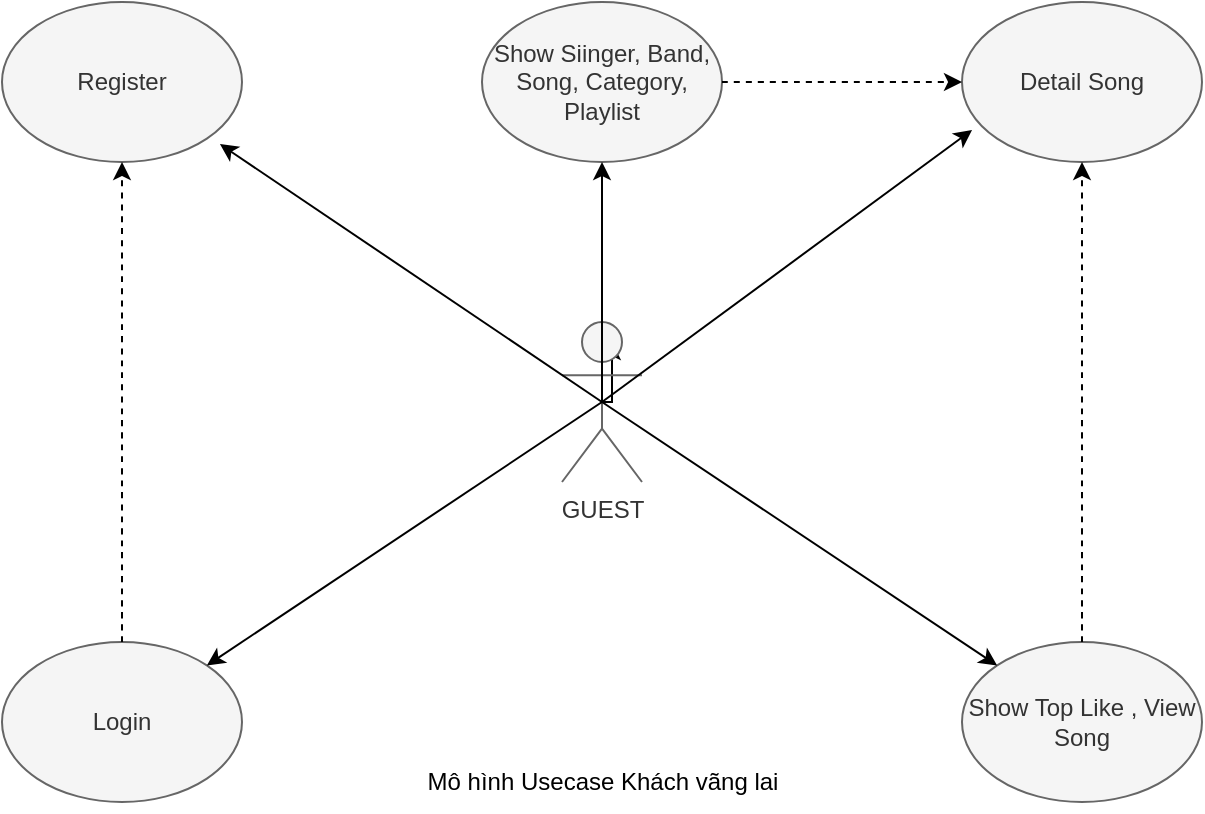 <mxfile version="20.5.3" type="embed"><diagram id="WcQt_OSrL9nvTHKJYHXg" name="Page-1"><mxGraphModel dx="725" dy="519" grid="0" gridSize="10" guides="1" tooltips="1" connect="1" arrows="1" fold="1" page="1" pageScale="1" pageWidth="850" pageHeight="1100" background="#ffffff" math="0" shadow="0"><root><mxCell id="0"/><mxCell id="1" parent="0"/><mxCell id="4" style="edgeStyle=orthogonalEdgeStyle;rounded=0;orthogonalLoop=1;jettySize=auto;html=1;exitX=0.5;exitY=0.5;exitDx=0;exitDy=0;exitPerimeter=0;" edge="1" parent="1" source="2"><mxGeometry relative="1" as="geometry"><mxPoint x="345" y="170" as="targetPoint"/></mxGeometry></mxCell><mxCell id="2" value="GUEST" style="shape=umlActor;verticalLabelPosition=bottom;verticalAlign=top;html=1;outlineConnect=0;fillColor=#f5f5f5;fontColor=#333333;strokeColor=#666666;" vertex="1" parent="1"><mxGeometry x="320" y="160" width="40" height="80" as="geometry"/></mxCell><mxCell id="5" value="Login" style="ellipse;whiteSpace=wrap;html=1;fillColor=#f5f5f5;fontColor=#333333;strokeColor=#666666;" vertex="1" parent="1"><mxGeometry x="40" y="320" width="120" height="80" as="geometry"/></mxCell><mxCell id="7" value="Show Siinger, Band, Song, Category, Playlist" style="ellipse;whiteSpace=wrap;html=1;fillColor=#f5f5f5;fontColor=#333333;strokeColor=#666666;" vertex="1" parent="1"><mxGeometry x="280" width="120" height="80" as="geometry"/></mxCell><mxCell id="8" value="Register" style="ellipse;whiteSpace=wrap;html=1;fillColor=#f5f5f5;fontColor=#333333;strokeColor=#666666;" vertex="1" parent="1"><mxGeometry x="40" width="120" height="80" as="geometry"/></mxCell><mxCell id="9" value="Show Top Like , View Song" style="ellipse;whiteSpace=wrap;html=1;fillColor=#f5f5f5;fontColor=#333333;strokeColor=#666666;" vertex="1" parent="1"><mxGeometry x="520" y="320" width="120" height="80" as="geometry"/></mxCell><mxCell id="10" value="Detail Song" style="ellipse;whiteSpace=wrap;html=1;fillColor=#f5f5f5;fontColor=#333333;strokeColor=#666666;" vertex="1" parent="1"><mxGeometry x="520" width="120" height="80" as="geometry"/></mxCell><mxCell id="12" value="" style="endArrow=classic;html=1;dashed=1;strokeColor=#000000;curved=1;exitX=0.5;exitY=0;exitDx=0;exitDy=0;entryX=0.5;entryY=1;entryDx=0;entryDy=0;" edge="1" parent="1" source="5" target="8"><mxGeometry width="50" height="50" relative="1" as="geometry"><mxPoint x="110" y="295" as="sourcePoint"/><mxPoint x="190" y="170" as="targetPoint"/></mxGeometry></mxCell><mxCell id="13" value="" style="endArrow=classic;html=1;dashed=1;strokeColor=#000000;curved=1;exitX=0.5;exitY=0;exitDx=0;exitDy=0;entryX=0.5;entryY=1;entryDx=0;entryDy=0;" edge="1" parent="1" source="9" target="10"><mxGeometry width="50" height="50" relative="1" as="geometry"><mxPoint x="120" y="305" as="sourcePoint"/><mxPoint x="120" y="380" as="targetPoint"/></mxGeometry></mxCell><mxCell id="14" value="" style="endArrow=classic;html=1;strokeColor=#000000;curved=1;exitX=1;exitY=0.5;exitDx=0;exitDy=0;entryX=0;entryY=0.5;entryDx=0;entryDy=0;dashed=1;" edge="1" parent="1" source="7" target="10"><mxGeometry width="50" height="50" relative="1" as="geometry"><mxPoint x="130" y="315" as="sourcePoint"/><mxPoint x="470" y="90" as="targetPoint"/></mxGeometry></mxCell><mxCell id="15" value="" style="endArrow=classic;html=1;rounded=0;strokeColor=#000000;exitX=0.5;exitY=0.5;exitDx=0;exitDy=0;exitPerimeter=0;" edge="1" parent="1" source="2" target="9"><mxGeometry width="50" height="50" relative="1" as="geometry"><mxPoint x="350" y="240" as="sourcePoint"/><mxPoint x="400" y="190" as="targetPoint"/></mxGeometry></mxCell><mxCell id="16" value="" style="endArrow=classic;html=1;rounded=0;strokeColor=#000000;entryX=0.042;entryY=0.8;entryDx=0;entryDy=0;entryPerimeter=0;" edge="1" parent="1" target="10"><mxGeometry width="50" height="50" relative="1" as="geometry"><mxPoint x="340" y="200" as="sourcePoint"/><mxPoint x="400" y="190" as="targetPoint"/></mxGeometry></mxCell><mxCell id="17" value="" style="endArrow=classic;html=1;rounded=0;strokeColor=#000000;entryX=0.5;entryY=1;entryDx=0;entryDy=0;" edge="1" parent="1" target="7"><mxGeometry width="50" height="50" relative="1" as="geometry"><mxPoint x="340" y="200" as="sourcePoint"/><mxPoint x="400" y="140" as="targetPoint"/></mxGeometry></mxCell><mxCell id="18" value="" style="endArrow=classic;html=1;rounded=0;strokeColor=#000000;exitX=0.5;exitY=0.5;exitDx=0;exitDy=0;exitPerimeter=0;entryX=0.908;entryY=0.888;entryDx=0;entryDy=0;entryPerimeter=0;" edge="1" parent="1" source="2" target="8"><mxGeometry width="50" height="50" relative="1" as="geometry"><mxPoint x="350" y="190" as="sourcePoint"/><mxPoint x="400" y="140" as="targetPoint"/></mxGeometry></mxCell><mxCell id="19" value="" style="endArrow=classic;html=1;rounded=0;strokeColor=#000000;exitX=0.5;exitY=0.5;exitDx=0;exitDy=0;exitPerimeter=0;" edge="1" parent="1" source="2" target="5"><mxGeometry width="50" height="50" relative="1" as="geometry"><mxPoint x="350" y="240" as="sourcePoint"/><mxPoint x="400" y="190" as="targetPoint"/></mxGeometry></mxCell><mxCell id="21" value="Mô hình Usecase Khách vãng lai" style="text;html=1;align=center;verticalAlign=middle;resizable=0;points=[];autosize=1;strokeColor=none;fillColor=none;fontColor=#000000;" vertex="1" parent="1"><mxGeometry x="240" y="375" width="200" height="30" as="geometry"/></mxCell></root></mxGraphModel></diagram></mxfile>